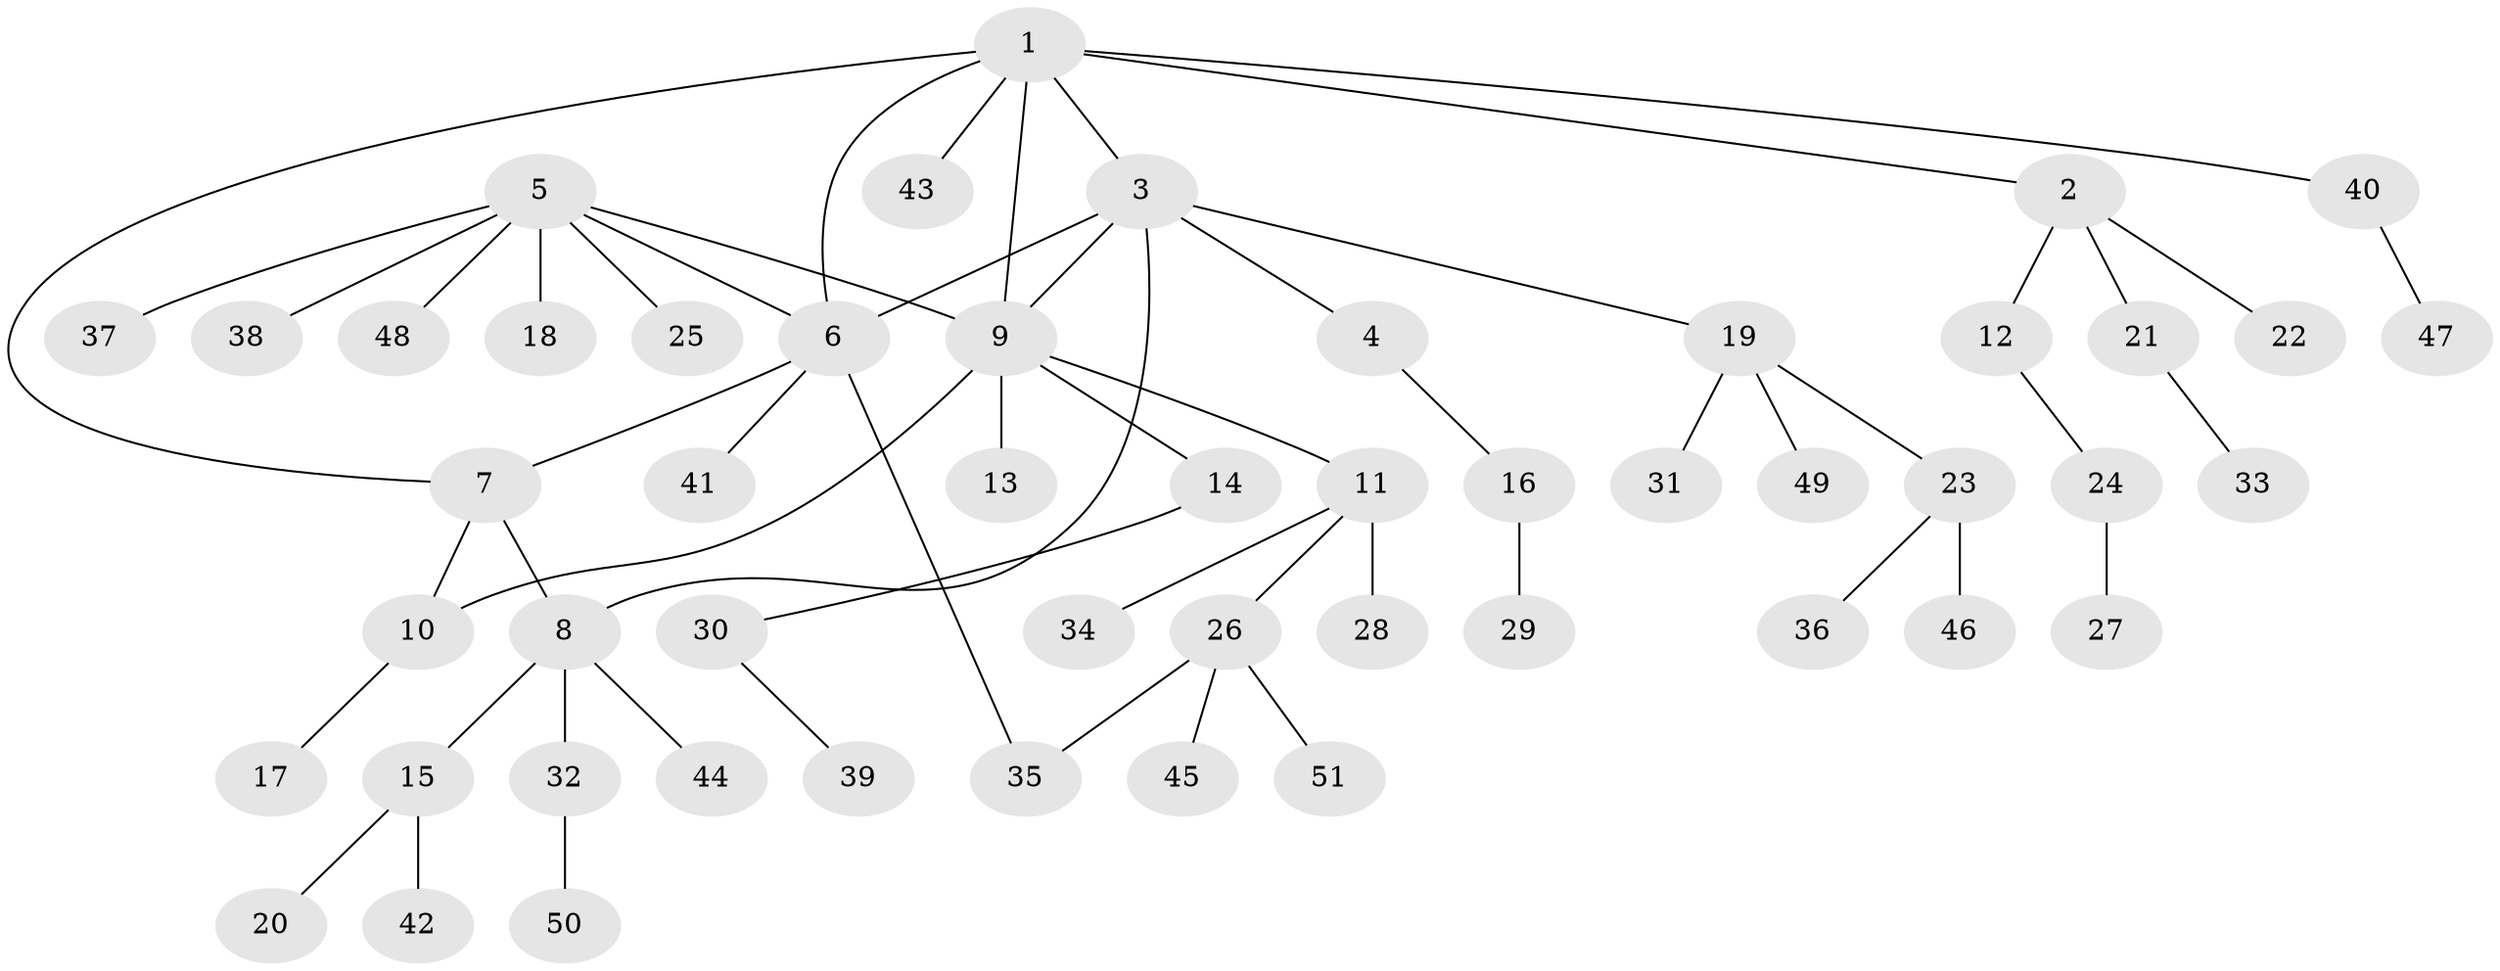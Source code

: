 // coarse degree distribution, {5: 0.06666666666666667, 2: 0.26666666666666666, 6: 0.06666666666666667, 3: 0.06666666666666667, 1: 0.5333333333333333}
// Generated by graph-tools (version 1.1) at 2025/19/03/04/25 18:19:49]
// undirected, 51 vertices, 57 edges
graph export_dot {
graph [start="1"]
  node [color=gray90,style=filled];
  1;
  2;
  3;
  4;
  5;
  6;
  7;
  8;
  9;
  10;
  11;
  12;
  13;
  14;
  15;
  16;
  17;
  18;
  19;
  20;
  21;
  22;
  23;
  24;
  25;
  26;
  27;
  28;
  29;
  30;
  31;
  32;
  33;
  34;
  35;
  36;
  37;
  38;
  39;
  40;
  41;
  42;
  43;
  44;
  45;
  46;
  47;
  48;
  49;
  50;
  51;
  1 -- 2;
  1 -- 3;
  1 -- 6;
  1 -- 7;
  1 -- 9;
  1 -- 40;
  1 -- 43;
  2 -- 12;
  2 -- 21;
  2 -- 22;
  3 -- 4;
  3 -- 6;
  3 -- 8;
  3 -- 9;
  3 -- 19;
  4 -- 16;
  5 -- 6;
  5 -- 9;
  5 -- 18;
  5 -- 25;
  5 -- 37;
  5 -- 38;
  5 -- 48;
  6 -- 7;
  6 -- 35;
  6 -- 41;
  7 -- 8;
  7 -- 10;
  8 -- 15;
  8 -- 32;
  8 -- 44;
  9 -- 10;
  9 -- 11;
  9 -- 13;
  9 -- 14;
  10 -- 17;
  11 -- 26;
  11 -- 28;
  11 -- 34;
  12 -- 24;
  14 -- 30;
  15 -- 20;
  15 -- 42;
  16 -- 29;
  19 -- 23;
  19 -- 31;
  19 -- 49;
  21 -- 33;
  23 -- 36;
  23 -- 46;
  24 -- 27;
  26 -- 35;
  26 -- 45;
  26 -- 51;
  30 -- 39;
  32 -- 50;
  40 -- 47;
}
